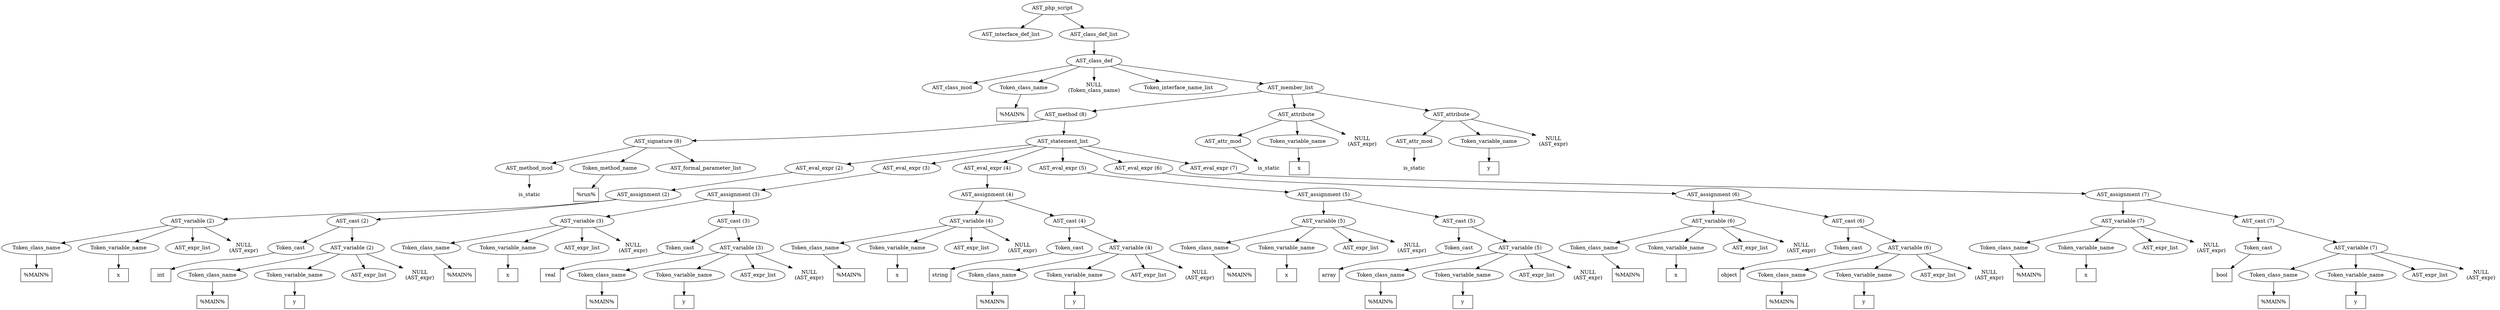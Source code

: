 /*
 * AST in dot format generated by phc -- the PHP compiler
 */

digraph AST {
node_0 [label="AST_php_script"];
node_1 [label="AST_interface_def_list"];
node_2 [label="AST_class_def_list"];
node_3 [label="AST_class_def"];
node_4 [label="AST_class_mod"];
node_5 [label="Token_class_name"];
node_6 [label="%MAIN%", shape=box]
node_5 -> node_6;
node_7 [label="NULL\n(Token_class_name)", shape=plaintext]
node_8 [label="Token_interface_name_list"];
node_9 [label="AST_member_list"];
node_10 [label="AST_method (8)"];
node_11 [label="AST_signature (8)"];
node_12 [label="AST_method_mod"];
node_13 [label="is_static", shape=plaintext]
node_12 -> node_13;
node_14 [label="Token_method_name"];
node_15 [label="%run%", shape=box]
node_14 -> node_15;
node_16 [label="AST_formal_parameter_list"];
node_11 -> node_16;
node_11 -> node_14;
node_11 -> node_12;
node_17 [label="AST_statement_list"];
node_18 [label="AST_eval_expr (2)"];
node_19 [label="AST_assignment (2)"];
node_20 [label="AST_variable (2)"];
node_21 [label="Token_class_name"];
node_22 [label="%MAIN%", shape=box]
node_21 -> node_22;
node_23 [label="Token_variable_name"];
node_24 [label="x", shape=box]
node_23 -> node_24;
node_25 [label="AST_expr_list"];
node_26 [label="NULL\n(AST_expr)", shape=plaintext]
node_20 -> node_26;
node_20 -> node_25;
node_20 -> node_23;
node_20 -> node_21;
node_27 [label="AST_cast (2)"];
node_28 [label="Token_cast"];
node_29 [label="int", shape=box]
node_28 -> node_29;
node_30 [label="AST_variable (2)"];
node_31 [label="Token_class_name"];
node_32 [label="%MAIN%", shape=box]
node_31 -> node_32;
node_33 [label="Token_variable_name"];
node_34 [label="y", shape=box]
node_33 -> node_34;
node_35 [label="AST_expr_list"];
node_36 [label="NULL\n(AST_expr)", shape=plaintext]
node_30 -> node_36;
node_30 -> node_35;
node_30 -> node_33;
node_30 -> node_31;
node_27 -> node_30;
node_27 -> node_28;
node_19 -> node_27;
node_19 -> node_20;
node_18 -> node_19;
node_37 [label="AST_eval_expr (3)"];
node_38 [label="AST_assignment (3)"];
node_39 [label="AST_variable (3)"];
node_40 [label="Token_class_name"];
node_41 [label="%MAIN%", shape=box]
node_40 -> node_41;
node_42 [label="Token_variable_name"];
node_43 [label="x", shape=box]
node_42 -> node_43;
node_44 [label="AST_expr_list"];
node_45 [label="NULL\n(AST_expr)", shape=plaintext]
node_39 -> node_45;
node_39 -> node_44;
node_39 -> node_42;
node_39 -> node_40;
node_46 [label="AST_cast (3)"];
node_47 [label="Token_cast"];
node_48 [label="real", shape=box]
node_47 -> node_48;
node_49 [label="AST_variable (3)"];
node_50 [label="Token_class_name"];
node_51 [label="%MAIN%", shape=box]
node_50 -> node_51;
node_52 [label="Token_variable_name"];
node_53 [label="y", shape=box]
node_52 -> node_53;
node_54 [label="AST_expr_list"];
node_55 [label="NULL\n(AST_expr)", shape=plaintext]
node_49 -> node_55;
node_49 -> node_54;
node_49 -> node_52;
node_49 -> node_50;
node_46 -> node_49;
node_46 -> node_47;
node_38 -> node_46;
node_38 -> node_39;
node_37 -> node_38;
node_56 [label="AST_eval_expr (4)"];
node_57 [label="AST_assignment (4)"];
node_58 [label="AST_variable (4)"];
node_59 [label="Token_class_name"];
node_60 [label="%MAIN%", shape=box]
node_59 -> node_60;
node_61 [label="Token_variable_name"];
node_62 [label="x", shape=box]
node_61 -> node_62;
node_63 [label="AST_expr_list"];
node_64 [label="NULL\n(AST_expr)", shape=plaintext]
node_58 -> node_64;
node_58 -> node_63;
node_58 -> node_61;
node_58 -> node_59;
node_65 [label="AST_cast (4)"];
node_66 [label="Token_cast"];
node_67 [label="string", shape=box]
node_66 -> node_67;
node_68 [label="AST_variable (4)"];
node_69 [label="Token_class_name"];
node_70 [label="%MAIN%", shape=box]
node_69 -> node_70;
node_71 [label="Token_variable_name"];
node_72 [label="y", shape=box]
node_71 -> node_72;
node_73 [label="AST_expr_list"];
node_74 [label="NULL\n(AST_expr)", shape=plaintext]
node_68 -> node_74;
node_68 -> node_73;
node_68 -> node_71;
node_68 -> node_69;
node_65 -> node_68;
node_65 -> node_66;
node_57 -> node_65;
node_57 -> node_58;
node_56 -> node_57;
node_75 [label="AST_eval_expr (5)"];
node_76 [label="AST_assignment (5)"];
node_77 [label="AST_variable (5)"];
node_78 [label="Token_class_name"];
node_79 [label="%MAIN%", shape=box]
node_78 -> node_79;
node_80 [label="Token_variable_name"];
node_81 [label="x", shape=box]
node_80 -> node_81;
node_82 [label="AST_expr_list"];
node_83 [label="NULL\n(AST_expr)", shape=plaintext]
node_77 -> node_83;
node_77 -> node_82;
node_77 -> node_80;
node_77 -> node_78;
node_84 [label="AST_cast (5)"];
node_85 [label="Token_cast"];
node_86 [label="array", shape=box]
node_85 -> node_86;
node_87 [label="AST_variable (5)"];
node_88 [label="Token_class_name"];
node_89 [label="%MAIN%", shape=box]
node_88 -> node_89;
node_90 [label="Token_variable_name"];
node_91 [label="y", shape=box]
node_90 -> node_91;
node_92 [label="AST_expr_list"];
node_93 [label="NULL\n(AST_expr)", shape=plaintext]
node_87 -> node_93;
node_87 -> node_92;
node_87 -> node_90;
node_87 -> node_88;
node_84 -> node_87;
node_84 -> node_85;
node_76 -> node_84;
node_76 -> node_77;
node_75 -> node_76;
node_94 [label="AST_eval_expr (6)"];
node_95 [label="AST_assignment (6)"];
node_96 [label="AST_variable (6)"];
node_97 [label="Token_class_name"];
node_98 [label="%MAIN%", shape=box]
node_97 -> node_98;
node_99 [label="Token_variable_name"];
node_100 [label="x", shape=box]
node_99 -> node_100;
node_101 [label="AST_expr_list"];
node_102 [label="NULL\n(AST_expr)", shape=plaintext]
node_96 -> node_102;
node_96 -> node_101;
node_96 -> node_99;
node_96 -> node_97;
node_103 [label="AST_cast (6)"];
node_104 [label="Token_cast"];
node_105 [label="object", shape=box]
node_104 -> node_105;
node_106 [label="AST_variable (6)"];
node_107 [label="Token_class_name"];
node_108 [label="%MAIN%", shape=box]
node_107 -> node_108;
node_109 [label="Token_variable_name"];
node_110 [label="y", shape=box]
node_109 -> node_110;
node_111 [label="AST_expr_list"];
node_112 [label="NULL\n(AST_expr)", shape=plaintext]
node_106 -> node_112;
node_106 -> node_111;
node_106 -> node_109;
node_106 -> node_107;
node_103 -> node_106;
node_103 -> node_104;
node_95 -> node_103;
node_95 -> node_96;
node_94 -> node_95;
node_113 [label="AST_eval_expr (7)"];
node_114 [label="AST_assignment (7)"];
node_115 [label="AST_variable (7)"];
node_116 [label="Token_class_name"];
node_117 [label="%MAIN%", shape=box]
node_116 -> node_117;
node_118 [label="Token_variable_name"];
node_119 [label="x", shape=box]
node_118 -> node_119;
node_120 [label="AST_expr_list"];
node_121 [label="NULL\n(AST_expr)", shape=plaintext]
node_115 -> node_121;
node_115 -> node_120;
node_115 -> node_118;
node_115 -> node_116;
node_122 [label="AST_cast (7)"];
node_123 [label="Token_cast"];
node_124 [label="bool", shape=box]
node_123 -> node_124;
node_125 [label="AST_variable (7)"];
node_126 [label="Token_class_name"];
node_127 [label="%MAIN%", shape=box]
node_126 -> node_127;
node_128 [label="Token_variable_name"];
node_129 [label="y", shape=box]
node_128 -> node_129;
node_130 [label="AST_expr_list"];
node_131 [label="NULL\n(AST_expr)", shape=plaintext]
node_125 -> node_131;
node_125 -> node_130;
node_125 -> node_128;
node_125 -> node_126;
node_122 -> node_125;
node_122 -> node_123;
node_114 -> node_122;
node_114 -> node_115;
node_113 -> node_114;
node_17 -> node_113;
node_17 -> node_94;
node_17 -> node_75;
node_17 -> node_56;
node_17 -> node_37;
node_17 -> node_18;
node_10 -> node_17;
node_10 -> node_11;
node_132 [label="AST_attribute"];
node_133 [label="AST_attr_mod"];
node_134 [label="is_static", shape=plaintext]
node_133 -> node_134;
node_135 [label="Token_variable_name"];
node_136 [label="x", shape=box]
node_135 -> node_136;
node_137 [label="NULL\n(AST_expr)", shape=plaintext]
node_132 -> node_137;
node_132 -> node_135;
node_132 -> node_133;
node_138 [label="AST_attribute"];
node_139 [label="AST_attr_mod"];
node_140 [label="is_static", shape=plaintext]
node_139 -> node_140;
node_141 [label="Token_variable_name"];
node_142 [label="y", shape=box]
node_141 -> node_142;
node_143 [label="NULL\n(AST_expr)", shape=plaintext]
node_138 -> node_143;
node_138 -> node_141;
node_138 -> node_139;
node_9 -> node_138;
node_9 -> node_132;
node_9 -> node_10;
node_3 -> node_9;
node_3 -> node_8;
node_3 -> node_7;
node_3 -> node_5;
node_3 -> node_4;
node_2 -> node_3;
node_0 -> node_2;
node_0 -> node_1;
}
